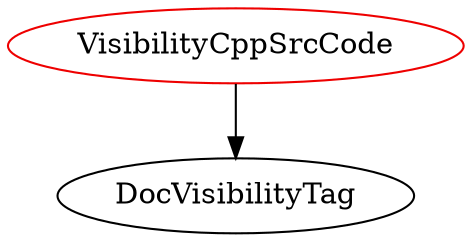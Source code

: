 digraph visibilitycppsrccode{
VisibilityCppSrcCode	[shape=oval, color=red2, label="VisibilityCppSrcCode"];
VisibilityCppSrcCode -> DocVisibilityTag;
}
